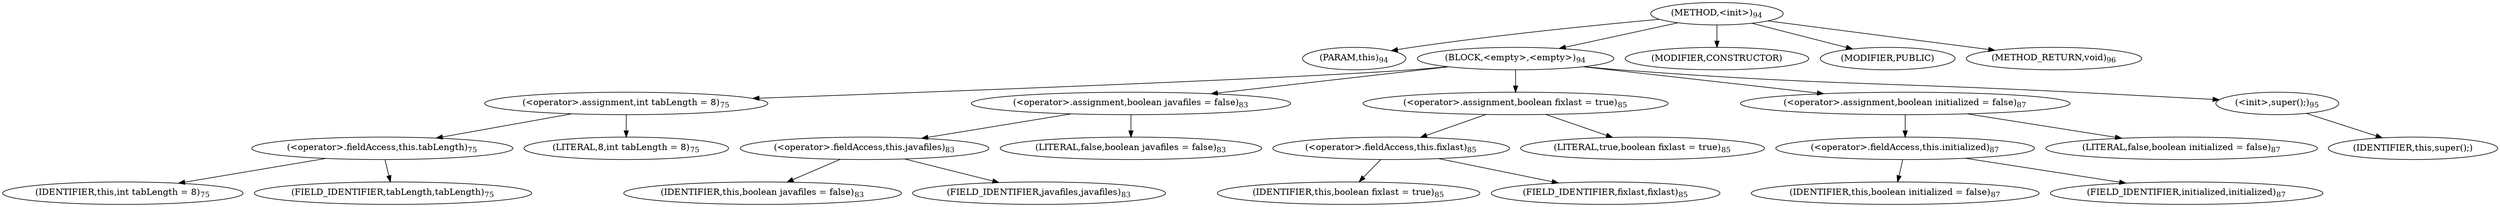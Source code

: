 digraph "&lt;init&gt;" {  
"290" [label = <(METHOD,&lt;init&gt;)<SUB>94</SUB>> ]
"4" [label = <(PARAM,this)<SUB>94</SUB>> ]
"291" [label = <(BLOCK,&lt;empty&gt;,&lt;empty&gt;)<SUB>94</SUB>> ]
"292" [label = <(&lt;operator&gt;.assignment,int tabLength = 8)<SUB>75</SUB>> ]
"293" [label = <(&lt;operator&gt;.fieldAccess,this.tabLength)<SUB>75</SUB>> ]
"294" [label = <(IDENTIFIER,this,int tabLength = 8)<SUB>75</SUB>> ]
"295" [label = <(FIELD_IDENTIFIER,tabLength,tabLength)<SUB>75</SUB>> ]
"296" [label = <(LITERAL,8,int tabLength = 8)<SUB>75</SUB>> ]
"297" [label = <(&lt;operator&gt;.assignment,boolean javafiles = false)<SUB>83</SUB>> ]
"298" [label = <(&lt;operator&gt;.fieldAccess,this.javafiles)<SUB>83</SUB>> ]
"299" [label = <(IDENTIFIER,this,boolean javafiles = false)<SUB>83</SUB>> ]
"300" [label = <(FIELD_IDENTIFIER,javafiles,javafiles)<SUB>83</SUB>> ]
"301" [label = <(LITERAL,false,boolean javafiles = false)<SUB>83</SUB>> ]
"302" [label = <(&lt;operator&gt;.assignment,boolean fixlast = true)<SUB>85</SUB>> ]
"303" [label = <(&lt;operator&gt;.fieldAccess,this.fixlast)<SUB>85</SUB>> ]
"304" [label = <(IDENTIFIER,this,boolean fixlast = true)<SUB>85</SUB>> ]
"305" [label = <(FIELD_IDENTIFIER,fixlast,fixlast)<SUB>85</SUB>> ]
"306" [label = <(LITERAL,true,boolean fixlast = true)<SUB>85</SUB>> ]
"307" [label = <(&lt;operator&gt;.assignment,boolean initialized = false)<SUB>87</SUB>> ]
"308" [label = <(&lt;operator&gt;.fieldAccess,this.initialized)<SUB>87</SUB>> ]
"309" [label = <(IDENTIFIER,this,boolean initialized = false)<SUB>87</SUB>> ]
"310" [label = <(FIELD_IDENTIFIER,initialized,initialized)<SUB>87</SUB>> ]
"311" [label = <(LITERAL,false,boolean initialized = false)<SUB>87</SUB>> ]
"312" [label = <(&lt;init&gt;,super();)<SUB>95</SUB>> ]
"3" [label = <(IDENTIFIER,this,super();)> ]
"313" [label = <(MODIFIER,CONSTRUCTOR)> ]
"314" [label = <(MODIFIER,PUBLIC)> ]
"315" [label = <(METHOD_RETURN,void)<SUB>96</SUB>> ]
  "290" -> "4" 
  "290" -> "291" 
  "290" -> "313" 
  "290" -> "314" 
  "290" -> "315" 
  "291" -> "292" 
  "291" -> "297" 
  "291" -> "302" 
  "291" -> "307" 
  "291" -> "312" 
  "292" -> "293" 
  "292" -> "296" 
  "293" -> "294" 
  "293" -> "295" 
  "297" -> "298" 
  "297" -> "301" 
  "298" -> "299" 
  "298" -> "300" 
  "302" -> "303" 
  "302" -> "306" 
  "303" -> "304" 
  "303" -> "305" 
  "307" -> "308" 
  "307" -> "311" 
  "308" -> "309" 
  "308" -> "310" 
  "312" -> "3" 
}
